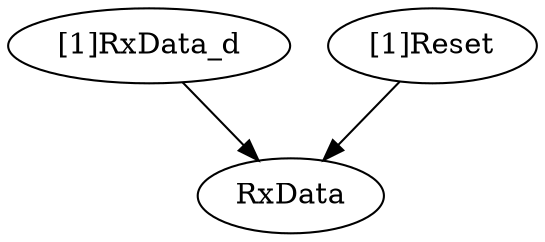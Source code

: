 strict digraph "" {
	RxData	 [complexity=0,
		importance=0.00642812567308,
		rank=0.0];
	"[1]RxData_d"	 [complexity=2,
		importance=0.0130216516054,
		rank=0.00651082580268];
	"[1]RxData_d" -> RxData;
	"[1]Reset"	 [complexity=1,
		importance=0.0222967732363,
		rank=0.0222967732363];
	"[1]Reset" -> RxData;
}
